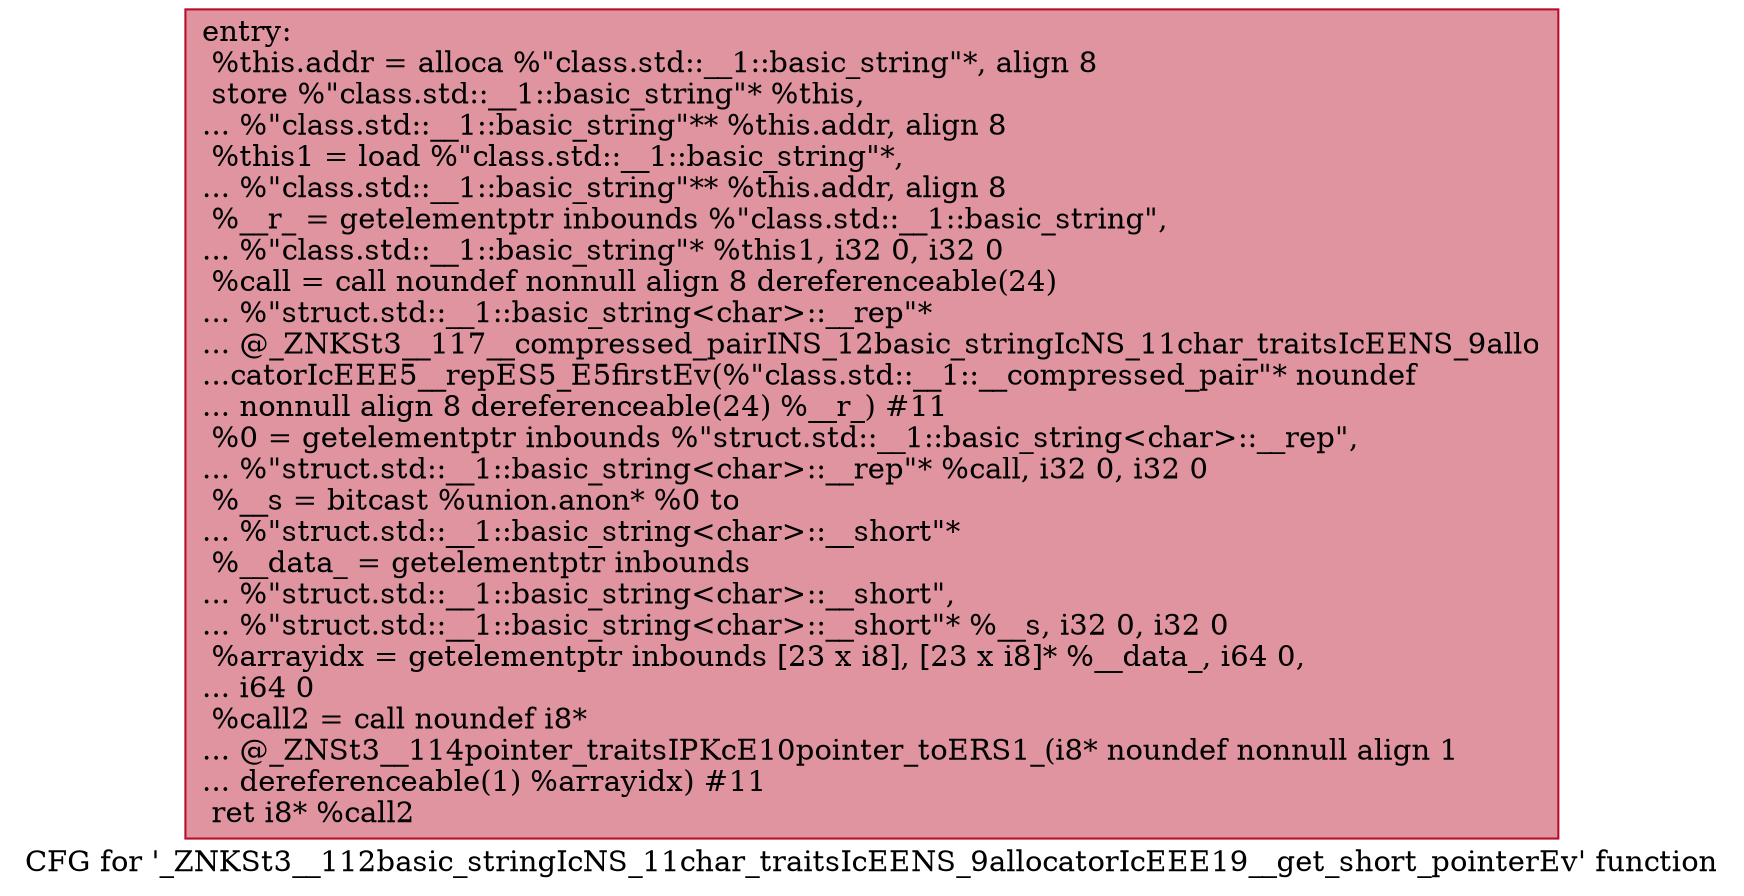 digraph "CFG for '_ZNKSt3__112basic_stringIcNS_11char_traitsIcEENS_9allocatorIcEEE19__get_short_pointerEv' function" {
	label="CFG for '_ZNKSt3__112basic_stringIcNS_11char_traitsIcEENS_9allocatorIcEEE19__get_short_pointerEv' function";

	Node0x6000004df8c0 [shape=record,color="#b70d28ff", style=filled, fillcolor="#b70d2870",label="{entry:\l  %this.addr = alloca %\"class.std::__1::basic_string\"*, align 8\l  store %\"class.std::__1::basic_string\"* %this,\l... %\"class.std::__1::basic_string\"** %this.addr, align 8\l  %this1 = load %\"class.std::__1::basic_string\"*,\l... %\"class.std::__1::basic_string\"** %this.addr, align 8\l  %__r_ = getelementptr inbounds %\"class.std::__1::basic_string\",\l... %\"class.std::__1::basic_string\"* %this1, i32 0, i32 0\l  %call = call noundef nonnull align 8 dereferenceable(24)\l... %\"struct.std::__1::basic_string\<char\>::__rep\"*\l... @_ZNKSt3__117__compressed_pairINS_12basic_stringIcNS_11char_traitsIcEENS_9allo\l...catorIcEEE5__repES5_E5firstEv(%\"class.std::__1::__compressed_pair\"* noundef\l... nonnull align 8 dereferenceable(24) %__r_) #11\l  %0 = getelementptr inbounds %\"struct.std::__1::basic_string\<char\>::__rep\",\l... %\"struct.std::__1::basic_string\<char\>::__rep\"* %call, i32 0, i32 0\l  %__s = bitcast %union.anon* %0 to\l... %\"struct.std::__1::basic_string\<char\>::__short\"*\l  %__data_ = getelementptr inbounds\l... %\"struct.std::__1::basic_string\<char\>::__short\",\l... %\"struct.std::__1::basic_string\<char\>::__short\"* %__s, i32 0, i32 0\l  %arrayidx = getelementptr inbounds [23 x i8], [23 x i8]* %__data_, i64 0,\l... i64 0\l  %call2 = call noundef i8*\l... @_ZNSt3__114pointer_traitsIPKcE10pointer_toERS1_(i8* noundef nonnull align 1\l... dereferenceable(1) %arrayidx) #11\l  ret i8* %call2\l}"];
}
